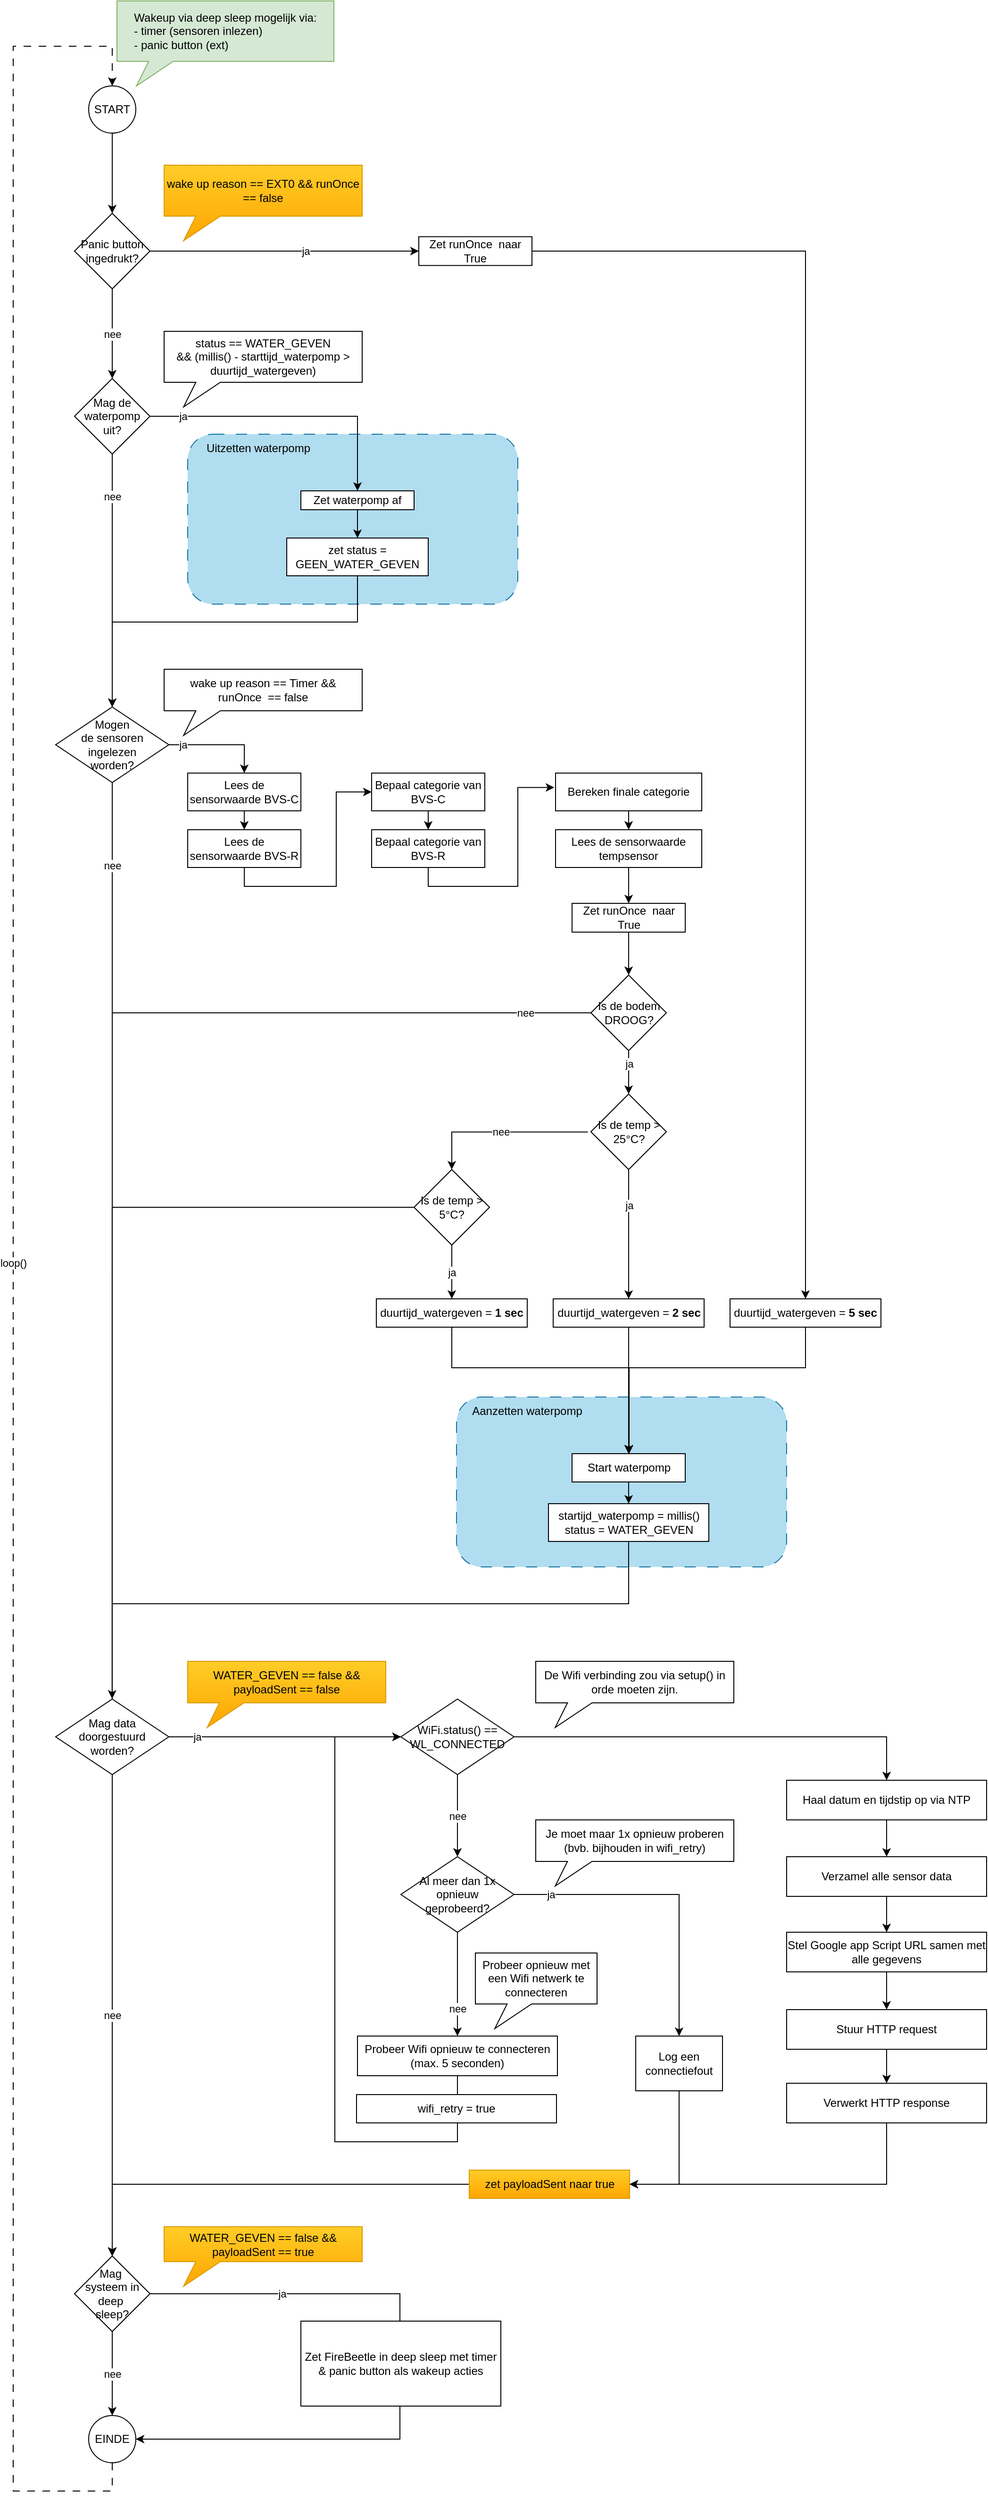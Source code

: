 <mxfile version="26.2.14">
  <diagram id="C5RBs43oDa-KdzZeNtuy" name="Page-1">
    <mxGraphModel dx="1445" dy="632" grid="1" gridSize="10" guides="1" tooltips="1" connect="1" arrows="1" fold="1" page="1" pageScale="1" pageWidth="1654" pageHeight="2336" math="0" shadow="0">
      <root>
        <mxCell id="WIyWlLk6GJQsqaUBKTNV-0" />
        <mxCell id="WIyWlLk6GJQsqaUBKTNV-1" parent="WIyWlLk6GJQsqaUBKTNV-0" />
        <mxCell id="nx4mN9wmy4ZOvfLZEnnc-49" style="edgeStyle=orthogonalEdgeStyle;rounded=0;orthogonalLoop=1;jettySize=auto;html=1;exitX=0.5;exitY=1;exitDx=0;exitDy=0;entryX=0.5;entryY=0;entryDx=0;entryDy=0;" parent="WIyWlLk6GJQsqaUBKTNV-1" edge="1">
          <mxGeometry relative="1" as="geometry">
            <mxPoint x="-130" y="645" as="sourcePoint" />
          </mxGeometry>
        </mxCell>
        <mxCell id="nx4mN9wmy4ZOvfLZEnnc-50" style="edgeStyle=orthogonalEdgeStyle;rounded=0;orthogonalLoop=1;jettySize=auto;html=1;exitX=0.5;exitY=1;exitDx=0;exitDy=0;entryX=0.5;entryY=0;entryDx=0;entryDy=0;" parent="WIyWlLk6GJQsqaUBKTNV-1" edge="1">
          <mxGeometry relative="1" as="geometry">
            <mxPoint x="-130" y="720" as="sourcePoint" />
          </mxGeometry>
        </mxCell>
        <mxCell id="nx4mN9wmy4ZOvfLZEnnc-51" style="edgeStyle=orthogonalEdgeStyle;rounded=0;orthogonalLoop=1;jettySize=auto;html=1;exitX=0.5;exitY=1;exitDx=0;exitDy=0;entryX=0.5;entryY=0;entryDx=0;entryDy=0;" parent="WIyWlLk6GJQsqaUBKTNV-1" edge="1">
          <mxGeometry relative="1" as="geometry">
            <mxPoint x="-130" y="790" as="sourcePoint" />
          </mxGeometry>
        </mxCell>
        <mxCell id="nx4mN9wmy4ZOvfLZEnnc-52" style="edgeStyle=orthogonalEdgeStyle;rounded=0;orthogonalLoop=1;jettySize=auto;html=1;exitX=1;exitY=0.5;exitDx=0;exitDy=0;entryX=0;entryY=0.5;entryDx=0;entryDy=0;" parent="WIyWlLk6GJQsqaUBKTNV-1" edge="1">
          <mxGeometry relative="1" as="geometry">
            <mxPoint x="-80" y="835" as="sourcePoint" />
          </mxGeometry>
        </mxCell>
        <mxCell id="dcDvtBHvv8OwbOQFqPiR-0" value="&lt;div&gt;Mag&amp;nbsp;&lt;/div&gt;&lt;div&gt;systeem in deep&amp;nbsp;&lt;/div&gt;&lt;div&gt;sleep?&lt;/div&gt;" style="rhombus;whiteSpace=wrap;html=1;" parent="WIyWlLk6GJQsqaUBKTNV-1" vertex="1">
          <mxGeometry x="385" y="2571" width="80" height="80" as="geometry" />
        </mxCell>
        <mxCell id="dcDvtBHvv8OwbOQFqPiR-1" value="" style="rounded=1;whiteSpace=wrap;html=1;dashed=1;dashPattern=12 12;fillColor=#b1ddf0;strokeColor=#10739e;" parent="WIyWlLk6GJQsqaUBKTNV-1" vertex="1">
          <mxGeometry x="505" y="641" width="350" height="180" as="geometry" />
        </mxCell>
        <mxCell id="dcDvtBHvv8OwbOQFqPiR-2" value="" style="rounded=1;whiteSpace=wrap;html=1;dashed=1;dashPattern=12 12;fillColor=#b1ddf0;strokeColor=#10739e;" parent="WIyWlLk6GJQsqaUBKTNV-1" vertex="1">
          <mxGeometry x="790" y="1661" width="350" height="180" as="geometry" />
        </mxCell>
        <mxCell id="dcDvtBHvv8OwbOQFqPiR-3" value="START" style="ellipse;whiteSpace=wrap;html=1;aspect=fixed;" parent="WIyWlLk6GJQsqaUBKTNV-1" vertex="1">
          <mxGeometry x="400" y="272" width="50" height="50" as="geometry" />
        </mxCell>
        <mxCell id="dcDvtBHvv8OwbOQFqPiR-4" value="loop()" style="edgeStyle=orthogonalEdgeStyle;rounded=0;orthogonalLoop=1;jettySize=auto;html=1;exitX=0.5;exitY=1;exitDx=0;exitDy=0;entryX=0.5;entryY=0;entryDx=0;entryDy=0;dashed=1;dashPattern=8 8;" parent="WIyWlLk6GJQsqaUBKTNV-1" source="dcDvtBHvv8OwbOQFqPiR-5" target="dcDvtBHvv8OwbOQFqPiR-3" edge="1">
          <mxGeometry relative="1" as="geometry">
            <Array as="points">
              <mxPoint x="425" y="2820" />
              <mxPoint x="320" y="2820" />
              <mxPoint x="320" y="230" />
              <mxPoint x="425" y="230" />
            </Array>
          </mxGeometry>
        </mxCell>
        <mxCell id="dcDvtBHvv8OwbOQFqPiR-5" value="EINDE" style="ellipse;whiteSpace=wrap;html=1;aspect=fixed;" parent="WIyWlLk6GJQsqaUBKTNV-1" vertex="1">
          <mxGeometry x="400" y="2740" width="50" height="50" as="geometry" />
        </mxCell>
        <mxCell id="dcDvtBHvv8OwbOQFqPiR-6" value="" style="endArrow=classic;html=1;rounded=0;exitX=0.5;exitY=1;exitDx=0;exitDy=0;entryX=0.5;entryY=0;entryDx=0;entryDy=0;" parent="WIyWlLk6GJQsqaUBKTNV-1" source="dcDvtBHvv8OwbOQFqPiR-10" target="dcDvtBHvv8OwbOQFqPiR-8" edge="1">
          <mxGeometry width="50" height="50" relative="1" as="geometry">
            <mxPoint x="810" y="990" as="sourcePoint" />
            <mxPoint x="805.0" y="1040" as="targetPoint" />
          </mxGeometry>
        </mxCell>
        <mxCell id="dcDvtBHvv8OwbOQFqPiR-7" style="edgeStyle=orthogonalEdgeStyle;rounded=0;orthogonalLoop=1;jettySize=auto;html=1;exitX=0.5;exitY=1;exitDx=0;exitDy=0;entryX=0;entryY=0.5;entryDx=0;entryDy=0;" parent="WIyWlLk6GJQsqaUBKTNV-1" source="dcDvtBHvv8OwbOQFqPiR-8" target="dcDvtBHvv8OwbOQFqPiR-12" edge="1">
          <mxGeometry relative="1" as="geometry" />
        </mxCell>
        <mxCell id="dcDvtBHvv8OwbOQFqPiR-8" value="&lt;div&gt;Lees de sensorwaarde BVS-R&lt;/div&gt;" style="rounded=0;whiteSpace=wrap;html=1;" parent="WIyWlLk6GJQsqaUBKTNV-1" vertex="1">
          <mxGeometry x="505" y="1060" width="120" height="40" as="geometry" />
        </mxCell>
        <mxCell id="dcDvtBHvv8OwbOQFqPiR-9" value="nee" style="endArrow=classic;html=1;rounded=0;exitX=0.5;exitY=1;exitDx=0;exitDy=0;entryX=0.5;entryY=0;entryDx=0;entryDy=0;" parent="WIyWlLk6GJQsqaUBKTNV-1" source="dcDvtBHvv8OwbOQFqPiR-42" target="dcDvtBHvv8OwbOQFqPiR-29" edge="1">
          <mxGeometry width="50" height="50" relative="1" as="geometry">
            <mxPoint x="865" y="612" as="sourcePoint" />
            <mxPoint x="855" y="1052" as="targetPoint" />
          </mxGeometry>
        </mxCell>
        <mxCell id="dcDvtBHvv8OwbOQFqPiR-10" value="&lt;div&gt;Lees de sensorwaarde BVS-C&lt;/div&gt;" style="rounded=0;whiteSpace=wrap;html=1;" parent="WIyWlLk6GJQsqaUBKTNV-1" vertex="1">
          <mxGeometry x="505" y="1000" width="120" height="40" as="geometry" />
        </mxCell>
        <mxCell id="dcDvtBHvv8OwbOQFqPiR-11" style="edgeStyle=orthogonalEdgeStyle;rounded=0;orthogonalLoop=1;jettySize=auto;html=1;exitX=0.5;exitY=1;exitDx=0;exitDy=0;entryX=0.5;entryY=0;entryDx=0;entryDy=0;" parent="WIyWlLk6GJQsqaUBKTNV-1" source="dcDvtBHvv8OwbOQFqPiR-12" target="dcDvtBHvv8OwbOQFqPiR-13" edge="1">
          <mxGeometry relative="1" as="geometry" />
        </mxCell>
        <mxCell id="dcDvtBHvv8OwbOQFqPiR-12" value="Bepaal categorie van BVS-C" style="rounded=0;whiteSpace=wrap;html=1;" parent="WIyWlLk6GJQsqaUBKTNV-1" vertex="1">
          <mxGeometry x="700" y="1000" width="120" height="40" as="geometry" />
        </mxCell>
        <mxCell id="dcDvtBHvv8OwbOQFqPiR-13" value="Bepaal categorie van BVS-R" style="rounded=0;whiteSpace=wrap;html=1;" parent="WIyWlLk6GJQsqaUBKTNV-1" vertex="1">
          <mxGeometry x="700" y="1060" width="120" height="40" as="geometry" />
        </mxCell>
        <mxCell id="dcDvtBHvv8OwbOQFqPiR-100" value="" style="edgeStyle=orthogonalEdgeStyle;rounded=0;orthogonalLoop=1;jettySize=auto;html=1;" parent="WIyWlLk6GJQsqaUBKTNV-1" source="dcDvtBHvv8OwbOQFqPiR-14" target="dcDvtBHvv8OwbOQFqPiR-99" edge="1">
          <mxGeometry relative="1" as="geometry" />
        </mxCell>
        <mxCell id="dcDvtBHvv8OwbOQFqPiR-14" value="Lees de sensorwaarde tempsensor" style="rounded=0;whiteSpace=wrap;html=1;" parent="WIyWlLk6GJQsqaUBKTNV-1" vertex="1">
          <mxGeometry x="895" y="1060" width="155" height="40" as="geometry" />
        </mxCell>
        <mxCell id="dcDvtBHvv8OwbOQFqPiR-15" style="edgeStyle=orthogonalEdgeStyle;rounded=0;orthogonalLoop=1;jettySize=auto;html=1;exitX=0.5;exitY=1;exitDx=0;exitDy=0;entryX=0.5;entryY=0;entryDx=0;entryDy=0;" parent="WIyWlLk6GJQsqaUBKTNV-1" source="dcDvtBHvv8OwbOQFqPiR-16" target="dcDvtBHvv8OwbOQFqPiR-14" edge="1">
          <mxGeometry relative="1" as="geometry" />
        </mxCell>
        <mxCell id="dcDvtBHvv8OwbOQFqPiR-16" value="Bereken finale categorie" style="rounded=0;whiteSpace=wrap;html=1;" parent="WIyWlLk6GJQsqaUBKTNV-1" vertex="1">
          <mxGeometry x="895" y="1000" width="155" height="40" as="geometry" />
        </mxCell>
        <mxCell id="dcDvtBHvv8OwbOQFqPiR-17" style="edgeStyle=orthogonalEdgeStyle;rounded=0;orthogonalLoop=1;jettySize=auto;html=1;exitX=0.5;exitY=1;exitDx=0;exitDy=0;entryX=-0.009;entryY=0.382;entryDx=0;entryDy=0;entryPerimeter=0;" parent="WIyWlLk6GJQsqaUBKTNV-1" source="dcDvtBHvv8OwbOQFqPiR-13" target="dcDvtBHvv8OwbOQFqPiR-16" edge="1">
          <mxGeometry relative="1" as="geometry">
            <Array as="points">
              <mxPoint x="760" y="1120" />
              <mxPoint x="855" y="1120" />
              <mxPoint x="855" y="1015" />
            </Array>
          </mxGeometry>
        </mxCell>
        <mxCell id="dcDvtBHvv8OwbOQFqPiR-18" value="ja" style="edgeStyle=orthogonalEdgeStyle;rounded=0;orthogonalLoop=1;jettySize=auto;html=1;exitX=0.5;exitY=1;exitDx=0;exitDy=0;entryX=0.5;entryY=0;entryDx=0;entryDy=0;" parent="WIyWlLk6GJQsqaUBKTNV-1" source="dcDvtBHvv8OwbOQFqPiR-20" target="dcDvtBHvv8OwbOQFqPiR-24" edge="1">
          <mxGeometry x="-0.422" relative="1" as="geometry">
            <mxPoint as="offset" />
          </mxGeometry>
        </mxCell>
        <mxCell id="dcDvtBHvv8OwbOQFqPiR-19" value="nee" style="edgeStyle=orthogonalEdgeStyle;rounded=0;orthogonalLoop=1;jettySize=auto;html=1;exitX=0;exitY=0.5;exitDx=0;exitDy=0;entryX=0.5;entryY=0;entryDx=0;entryDy=0;" parent="WIyWlLk6GJQsqaUBKTNV-1" source="dcDvtBHvv8OwbOQFqPiR-20" target="dcDvtBHvv8OwbOQFqPiR-0" edge="1">
          <mxGeometry x="-0.924" relative="1" as="geometry">
            <mxPoint as="offset" />
          </mxGeometry>
        </mxCell>
        <mxCell id="dcDvtBHvv8OwbOQFqPiR-20" value="Is de bodem DROOG?" style="rhombus;whiteSpace=wrap;html=1;" parent="WIyWlLk6GJQsqaUBKTNV-1" vertex="1">
          <mxGeometry x="932.5" y="1214" width="80" height="80" as="geometry" />
        </mxCell>
        <mxCell id="dcDvtBHvv8OwbOQFqPiR-21" style="edgeStyle=orthogonalEdgeStyle;rounded=0;orthogonalLoop=1;jettySize=auto;html=1;exitX=0.5;exitY=1;exitDx=0;exitDy=0;entryX=0.5;entryY=0;entryDx=0;entryDy=0;" parent="WIyWlLk6GJQsqaUBKTNV-1" source="dcDvtBHvv8OwbOQFqPiR-22" target="dcDvtBHvv8OwbOQFqPiR-36" edge="1">
          <mxGeometry relative="1" as="geometry" />
        </mxCell>
        <mxCell id="dcDvtBHvv8OwbOQFqPiR-22" value="Start waterpomp" style="rounded=0;whiteSpace=wrap;html=1;" parent="WIyWlLk6GJQsqaUBKTNV-1" vertex="1">
          <mxGeometry x="912.5" y="1721" width="120" height="30" as="geometry" />
        </mxCell>
        <mxCell id="dcDvtBHvv8OwbOQFqPiR-23" value="nee" style="edgeStyle=orthogonalEdgeStyle;rounded=0;orthogonalLoop=1;jettySize=auto;html=1;exitX=-0.041;exitY=0.503;exitDx=0;exitDy=0;entryX=0.5;entryY=0;entryDx=0;entryDy=0;exitPerimeter=0;" parent="WIyWlLk6GJQsqaUBKTNV-1" source="dcDvtBHvv8OwbOQFqPiR-24" target="dcDvtBHvv8OwbOQFqPiR-50" edge="1">
          <mxGeometry relative="1" as="geometry" />
        </mxCell>
        <mxCell id="dcDvtBHvv8OwbOQFqPiR-24" value="Is de temp &amp;gt; 25°C?" style="rhombus;whiteSpace=wrap;html=1;" parent="WIyWlLk6GJQsqaUBKTNV-1" vertex="1">
          <mxGeometry x="932.5" y="1340" width="80" height="80" as="geometry" />
        </mxCell>
        <mxCell id="dcDvtBHvv8OwbOQFqPiR-25" style="edgeStyle=orthogonalEdgeStyle;rounded=0;orthogonalLoop=1;jettySize=auto;html=1;exitX=0.5;exitY=1;exitDx=0;exitDy=0;entryX=0.5;entryY=0;entryDx=0;entryDy=0;" parent="WIyWlLk6GJQsqaUBKTNV-1" source="dcDvtBHvv8OwbOQFqPiR-26" target="dcDvtBHvv8OwbOQFqPiR-22" edge="1">
          <mxGeometry relative="1" as="geometry">
            <mxPoint x="850" y="1720" as="targetPoint" />
            <Array as="points">
              <mxPoint x="973" y="1680" />
              <mxPoint x="973" y="1680" />
            </Array>
          </mxGeometry>
        </mxCell>
        <mxCell id="dcDvtBHvv8OwbOQFqPiR-26" value="duurtijd_watergeven = &lt;b&gt;2 sec&lt;/b&gt;" style="whiteSpace=wrap;html=1;" parent="WIyWlLk6GJQsqaUBKTNV-1" vertex="1">
          <mxGeometry x="892.5" y="1557" width="160" height="30" as="geometry" />
        </mxCell>
        <mxCell id="dcDvtBHvv8OwbOQFqPiR-27" value="&lt;div&gt;ja&lt;/div&gt;" style="edgeStyle=orthogonalEdgeStyle;rounded=0;orthogonalLoop=1;jettySize=auto;html=1;exitX=1;exitY=0.5;exitDx=0;exitDy=0;entryX=0.5;entryY=0;entryDx=0;entryDy=0;" parent="WIyWlLk6GJQsqaUBKTNV-1" source="dcDvtBHvv8OwbOQFqPiR-29" target="dcDvtBHvv8OwbOQFqPiR-31" edge="1">
          <mxGeometry x="-0.766" relative="1" as="geometry">
            <mxPoint as="offset" />
          </mxGeometry>
        </mxCell>
        <mxCell id="dcDvtBHvv8OwbOQFqPiR-28" value="nee" style="edgeStyle=orthogonalEdgeStyle;rounded=0;orthogonalLoop=1;jettySize=auto;html=1;exitX=0.5;exitY=1;exitDx=0;exitDy=0;entryX=0.5;entryY=0;entryDx=0;entryDy=0;" parent="WIyWlLk6GJQsqaUBKTNV-1" source="dcDvtBHvv8OwbOQFqPiR-29" target="dcDvtBHvv8OwbOQFqPiR-39" edge="1">
          <mxGeometry x="-0.667" relative="1" as="geometry">
            <mxPoint as="offset" />
          </mxGeometry>
        </mxCell>
        <mxCell id="dcDvtBHvv8OwbOQFqPiR-29" value="Mag de waterpomp uit?" style="rhombus;whiteSpace=wrap;html=1;" parent="WIyWlLk6GJQsqaUBKTNV-1" vertex="1">
          <mxGeometry x="385" y="582" width="80" height="80" as="geometry" />
        </mxCell>
        <mxCell id="dcDvtBHvv8OwbOQFqPiR-30" value="" style="edgeStyle=orthogonalEdgeStyle;rounded=0;orthogonalLoop=1;jettySize=auto;html=1;" parent="WIyWlLk6GJQsqaUBKTNV-1" source="dcDvtBHvv8OwbOQFqPiR-31" target="dcDvtBHvv8OwbOQFqPiR-34" edge="1">
          <mxGeometry relative="1" as="geometry" />
        </mxCell>
        <mxCell id="dcDvtBHvv8OwbOQFqPiR-31" value="Zet waterpomp af" style="rounded=0;whiteSpace=wrap;html=1;" parent="WIyWlLk6GJQsqaUBKTNV-1" vertex="1">
          <mxGeometry x="625" y="701" width="120" height="20" as="geometry" />
        </mxCell>
        <mxCell id="dcDvtBHvv8OwbOQFqPiR-32" value="status == WATER_GEVEN&lt;br&gt;&amp;amp;&amp;amp; (millis() - starttijd_waterpomp &amp;gt; duurtijd_watergeven)" style="whiteSpace=wrap;html=1;shape=mxgraph.basic.rectCallout;dx=46.67;dy=26;boundedLbl=1;" parent="WIyWlLk6GJQsqaUBKTNV-1" vertex="1">
          <mxGeometry x="480" y="532" width="210" height="80" as="geometry" />
        </mxCell>
        <mxCell id="dcDvtBHvv8OwbOQFqPiR-33" style="edgeStyle=orthogonalEdgeStyle;rounded=0;orthogonalLoop=1;jettySize=auto;html=1;exitX=0.5;exitY=1;exitDx=0;exitDy=0;entryX=0.5;entryY=0;entryDx=0;entryDy=0;" parent="WIyWlLk6GJQsqaUBKTNV-1" source="dcDvtBHvv8OwbOQFqPiR-34" target="dcDvtBHvv8OwbOQFqPiR-39" edge="1">
          <mxGeometry relative="1" as="geometry">
            <Array as="points">
              <mxPoint x="685" y="840" />
              <mxPoint x="425" y="840" />
            </Array>
          </mxGeometry>
        </mxCell>
        <mxCell id="dcDvtBHvv8OwbOQFqPiR-34" value="zet status = GEEN_WATER_GEVEN" style="rounded=0;whiteSpace=wrap;html=1;" parent="WIyWlLk6GJQsqaUBKTNV-1" vertex="1">
          <mxGeometry x="610" y="751" width="150" height="40" as="geometry" />
        </mxCell>
        <mxCell id="dcDvtBHvv8OwbOQFqPiR-35" style="edgeStyle=orthogonalEdgeStyle;rounded=0;orthogonalLoop=1;jettySize=auto;html=1;exitX=0.5;exitY=1;exitDx=0;exitDy=0;entryX=0.5;entryY=0;entryDx=0;entryDy=0;" parent="WIyWlLk6GJQsqaUBKTNV-1" source="dcDvtBHvv8OwbOQFqPiR-36" target="dcDvtBHvv8OwbOQFqPiR-0" edge="1">
          <mxGeometry relative="1" as="geometry">
            <Array as="points">
              <mxPoint x="973" y="1880" />
              <mxPoint x="425" y="1880" />
            </Array>
          </mxGeometry>
        </mxCell>
        <mxCell id="dcDvtBHvv8OwbOQFqPiR-36" value="startijd_waterpomp = millis()&lt;br&gt;status = WATER_GEVEN" style="rounded=0;whiteSpace=wrap;html=1;" parent="WIyWlLk6GJQsqaUBKTNV-1" vertex="1">
          <mxGeometry x="887.5" y="1774" width="170" height="40" as="geometry" />
        </mxCell>
        <mxCell id="dcDvtBHvv8OwbOQFqPiR-37" value="ja" style="edgeStyle=orthogonalEdgeStyle;rounded=0;orthogonalLoop=1;jettySize=auto;html=1;exitX=1;exitY=0.5;exitDx=0;exitDy=0;entryX=0.5;entryY=0;entryDx=0;entryDy=0;" parent="WIyWlLk6GJQsqaUBKTNV-1" source="dcDvtBHvv8OwbOQFqPiR-39" target="dcDvtBHvv8OwbOQFqPiR-10" edge="1">
          <mxGeometry x="-0.727" relative="1" as="geometry">
            <mxPoint as="offset" />
          </mxGeometry>
        </mxCell>
        <mxCell id="dcDvtBHvv8OwbOQFqPiR-38" value="nee" style="edgeStyle=orthogonalEdgeStyle;rounded=0;orthogonalLoop=1;jettySize=auto;html=1;exitX=0.5;exitY=1;exitDx=0;exitDy=0;entryX=0.5;entryY=0;entryDx=0;entryDy=0;" parent="WIyWlLk6GJQsqaUBKTNV-1" source="dcDvtBHvv8OwbOQFqPiR-39" target="dcDvtBHvv8OwbOQFqPiR-0" edge="1">
          <mxGeometry x="-0.887" relative="1" as="geometry">
            <mxPoint as="offset" />
          </mxGeometry>
        </mxCell>
        <mxCell id="dcDvtBHvv8OwbOQFqPiR-39" value="Mogen &lt;br&gt;de sensoren ingelezen &lt;br&gt;worden?" style="rhombus;whiteSpace=wrap;html=1;" parent="WIyWlLk6GJQsqaUBKTNV-1" vertex="1">
          <mxGeometry x="365" y="930" width="120" height="80" as="geometry" />
        </mxCell>
        <mxCell id="dcDvtBHvv8OwbOQFqPiR-40" value="wake up reason == Timer &amp;amp;&amp;amp; runOnce&amp;nbsp;&amp;nbsp;== false" style="whiteSpace=wrap;html=1;shape=mxgraph.basic.rectCallout;dx=46.67;dy=26;boundedLbl=1;" parent="WIyWlLk6GJQsqaUBKTNV-1" vertex="1">
          <mxGeometry x="480" y="890" width="210" height="70" as="geometry" />
        </mxCell>
        <mxCell id="dcDvtBHvv8OwbOQFqPiR-41" value="" style="endArrow=classic;html=1;rounded=0;exitX=0.5;exitY=1;exitDx=0;exitDy=0;entryX=0.5;entryY=0;entryDx=0;entryDy=0;" parent="WIyWlLk6GJQsqaUBKTNV-1" source="dcDvtBHvv8OwbOQFqPiR-3" target="dcDvtBHvv8OwbOQFqPiR-42" edge="1">
          <mxGeometry width="50" height="50" relative="1" as="geometry">
            <mxPoint x="425" y="172" as="sourcePoint" />
            <mxPoint x="425" y="582" as="targetPoint" />
          </mxGeometry>
        </mxCell>
        <mxCell id="dcDvtBHvv8OwbOQFqPiR-97" style="edgeStyle=orthogonalEdgeStyle;rounded=0;orthogonalLoop=1;jettySize=auto;html=1;exitX=1;exitY=0.5;exitDx=0;exitDy=0;entryX=0;entryY=0.5;entryDx=0;entryDy=0;" parent="WIyWlLk6GJQsqaUBKTNV-1" source="dcDvtBHvv8OwbOQFqPiR-42" target="dcDvtBHvv8OwbOQFqPiR-94" edge="1">
          <mxGeometry relative="1" as="geometry" />
        </mxCell>
        <mxCell id="dcDvtBHvv8OwbOQFqPiR-42" value="Panic button ingedrukt?" style="rhombus;whiteSpace=wrap;html=1;" parent="WIyWlLk6GJQsqaUBKTNV-1" vertex="1">
          <mxGeometry x="385" y="407" width="80" height="80" as="geometry" />
        </mxCell>
        <mxCell id="dcDvtBHvv8OwbOQFqPiR-43" value="ja" style="edgeStyle=orthogonalEdgeStyle;rounded=0;orthogonalLoop=1;jettySize=auto;html=1;entryX=0.5;entryY=0;entryDx=0;entryDy=0;" parent="WIyWlLk6GJQsqaUBKTNV-1" source="dcDvtBHvv8OwbOQFqPiR-94" target="dcDvtBHvv8OwbOQFqPiR-54" edge="1">
          <mxGeometry x="-1" y="-240" relative="1" as="geometry">
            <mxPoint x="1290" y="1530" as="targetPoint" />
            <mxPoint x="465" y="321" as="sourcePoint" />
            <mxPoint x="-240" y="-240" as="offset" />
          </mxGeometry>
        </mxCell>
        <mxCell id="dcDvtBHvv8OwbOQFqPiR-44" value="wake up reason == EXT0 &amp;amp;&amp;amp; runOnce == false" style="whiteSpace=wrap;html=1;shape=mxgraph.basic.rectCallout;dx=46.67;dy=26;boundedLbl=1;fillColor=#ffcd28;gradientColor=#ffa500;strokeColor=#d79b00;" parent="WIyWlLk6GJQsqaUBKTNV-1" vertex="1">
          <mxGeometry x="480" y="356" width="210" height="80" as="geometry" />
        </mxCell>
        <mxCell id="dcDvtBHvv8OwbOQFqPiR-45" value="Aanzetten waterpomp" style="text;html=1;align=center;verticalAlign=middle;whiteSpace=wrap;rounded=0;" parent="WIyWlLk6GJQsqaUBKTNV-1" vertex="1">
          <mxGeometry x="800" y="1661" width="130" height="30" as="geometry" />
        </mxCell>
        <mxCell id="dcDvtBHvv8OwbOQFqPiR-46" value="Uitzetten waterpomp" style="text;html=1;align=center;verticalAlign=middle;whiteSpace=wrap;rounded=0;" parent="WIyWlLk6GJQsqaUBKTNV-1" vertex="1">
          <mxGeometry x="515" y="641" width="130" height="30" as="geometry" />
        </mxCell>
        <mxCell id="dcDvtBHvv8OwbOQFqPiR-47" value="ja" style="edgeStyle=orthogonalEdgeStyle;rounded=0;orthogonalLoop=1;jettySize=auto;html=1;exitX=0.5;exitY=1;exitDx=0;exitDy=0;" parent="WIyWlLk6GJQsqaUBKTNV-1" source="dcDvtBHvv8OwbOQFqPiR-24" target="dcDvtBHvv8OwbOQFqPiR-26" edge="1">
          <mxGeometry x="-0.455" relative="1" as="geometry">
            <mxPoint x="933" y="1380" as="sourcePoint" />
            <mxPoint x="973" y="1470" as="targetPoint" />
            <Array as="points" />
            <mxPoint as="offset" />
          </mxGeometry>
        </mxCell>
        <mxCell id="dcDvtBHvv8OwbOQFqPiR-48" value="ja" style="edgeStyle=orthogonalEdgeStyle;rounded=0;orthogonalLoop=1;jettySize=auto;html=1;exitX=0.5;exitY=1;exitDx=0;exitDy=0;entryX=0.5;entryY=0;entryDx=0;entryDy=0;" parent="WIyWlLk6GJQsqaUBKTNV-1" source="dcDvtBHvv8OwbOQFqPiR-50" target="dcDvtBHvv8OwbOQFqPiR-52" edge="1">
          <mxGeometry relative="1" as="geometry">
            <mxPoint x="785" y="1530" as="targetPoint" />
          </mxGeometry>
        </mxCell>
        <mxCell id="dcDvtBHvv8OwbOQFqPiR-49" value="ja" style="edgeStyle=orthogonalEdgeStyle;rounded=0;orthogonalLoop=1;jettySize=auto;html=1;exitX=1;exitY=0.5;exitDx=0;exitDy=0;entryX=0;entryY=0.5;entryDx=0;entryDy=0;" parent="WIyWlLk6GJQsqaUBKTNV-1" source="dcDvtBHvv8OwbOQFqPiR-61" target="dcDvtBHvv8OwbOQFqPiR-65" edge="1">
          <mxGeometry x="-0.757" relative="1" as="geometry">
            <mxPoint as="offset" />
          </mxGeometry>
        </mxCell>
        <mxCell id="dcDvtBHvv8OwbOQFqPiR-50" value="Is de temp &amp;gt; 5°C?" style="rhombus;whiteSpace=wrap;html=1;" parent="WIyWlLk6GJQsqaUBKTNV-1" vertex="1">
          <mxGeometry x="745" y="1420" width="80" height="80" as="geometry" />
        </mxCell>
        <mxCell id="dcDvtBHvv8OwbOQFqPiR-51" style="edgeStyle=orthogonalEdgeStyle;rounded=0;orthogonalLoop=1;jettySize=auto;html=1;exitX=0.5;exitY=1;exitDx=0;exitDy=0;" parent="WIyWlLk6GJQsqaUBKTNV-1" source="dcDvtBHvv8OwbOQFqPiR-52" target="dcDvtBHvv8OwbOQFqPiR-22" edge="1">
          <mxGeometry relative="1" as="geometry">
            <Array as="points">
              <mxPoint x="785" y="1630" />
              <mxPoint x="973" y="1630" />
            </Array>
          </mxGeometry>
        </mxCell>
        <mxCell id="dcDvtBHvv8OwbOQFqPiR-52" value="duurtijd_watergeven = &lt;b&gt;1 sec&lt;/b&gt;" style="whiteSpace=wrap;html=1;" parent="WIyWlLk6GJQsqaUBKTNV-1" vertex="1">
          <mxGeometry x="705" y="1557" width="160" height="30" as="geometry" />
        </mxCell>
        <mxCell id="dcDvtBHvv8OwbOQFqPiR-53" style="edgeStyle=orthogonalEdgeStyle;rounded=0;orthogonalLoop=1;jettySize=auto;html=1;entryX=0.5;entryY=0;entryDx=0;entryDy=0;" parent="WIyWlLk6GJQsqaUBKTNV-1" source="dcDvtBHvv8OwbOQFqPiR-54" target="dcDvtBHvv8OwbOQFqPiR-22" edge="1">
          <mxGeometry relative="1" as="geometry">
            <Array as="points">
              <mxPoint x="1160" y="1630" />
              <mxPoint x="973" y="1630" />
            </Array>
          </mxGeometry>
        </mxCell>
        <mxCell id="dcDvtBHvv8OwbOQFqPiR-54" value="duurtijd_watergeven = &lt;b&gt;5 sec&lt;/b&gt;" style="whiteSpace=wrap;html=1;" parent="WIyWlLk6GJQsqaUBKTNV-1" vertex="1">
          <mxGeometry x="1080" y="1557" width="160" height="30" as="geometry" />
        </mxCell>
        <mxCell id="dcDvtBHvv8OwbOQFqPiR-55" value="nee" style="edgeStyle=orthogonalEdgeStyle;rounded=0;orthogonalLoop=1;jettySize=auto;html=1;entryX=0.5;entryY=0;entryDx=0;entryDy=0;" parent="WIyWlLk6GJQsqaUBKTNV-1" source="dcDvtBHvv8OwbOQFqPiR-0" target="dcDvtBHvv8OwbOQFqPiR-5" edge="1">
          <mxGeometry relative="1" as="geometry" />
        </mxCell>
        <mxCell id="dcDvtBHvv8OwbOQFqPiR-56" value="ja" style="edgeStyle=orthogonalEdgeStyle;rounded=0;orthogonalLoop=1;jettySize=auto;html=1;entryX=1;entryY=0.5;entryDx=0;entryDy=0;" parent="WIyWlLk6GJQsqaUBKTNV-1" source="dcDvtBHvv8OwbOQFqPiR-0" target="dcDvtBHvv8OwbOQFqPiR-5" edge="1">
          <mxGeometry x="-0.6" relative="1" as="geometry">
            <mxPoint x="630" y="2660" as="targetPoint" />
            <mxPoint x="465" y="2493" as="sourcePoint" />
            <mxPoint as="offset" />
            <Array as="points">
              <mxPoint x="730" y="2611" />
              <mxPoint x="730" y="2765" />
            </Array>
          </mxGeometry>
        </mxCell>
        <mxCell id="dcDvtBHvv8OwbOQFqPiR-57" value="WATER_GEVEN == false &amp;amp;&amp;amp; payloadSent == true" style="whiteSpace=wrap;html=1;shape=mxgraph.basic.rectCallout;dx=46.67;dy=26;boundedLbl=1;fillColor=#ffcd28;gradientColor=#ffa500;strokeColor=#d79b00;" parent="WIyWlLk6GJQsqaUBKTNV-1" vertex="1">
          <mxGeometry x="480" y="2540" width="210" height="63" as="geometry" />
        </mxCell>
        <mxCell id="dcDvtBHvv8OwbOQFqPiR-58" value="&lt;div align=&quot;left&quot;&gt;Wakeup via deep sleep mogelijk via:&lt;br&gt;- timer (sensoren inlezen)&lt;br&gt;- panic button (ext)&lt;br&gt;&lt;/div&gt;" style="whiteSpace=wrap;html=1;shape=mxgraph.basic.rectCallout;dx=46.67;dy=26;boundedLbl=1;fillColor=#d5e8d4;strokeColor=#82b366;" parent="WIyWlLk6GJQsqaUBKTNV-1" vertex="1">
          <mxGeometry x="430" y="182" width="230" height="90" as="geometry" />
        </mxCell>
        <mxCell id="dcDvtBHvv8OwbOQFqPiR-59" value="" style="edgeStyle=orthogonalEdgeStyle;rounded=0;orthogonalLoop=1;jettySize=auto;html=1;exitX=0;exitY=0.5;exitDx=0;exitDy=0;entryX=0.499;entryY=-0.005;entryDx=0;entryDy=0;entryPerimeter=0;" parent="WIyWlLk6GJQsqaUBKTNV-1" source="dcDvtBHvv8OwbOQFqPiR-50" target="dcDvtBHvv8OwbOQFqPiR-61" edge="1">
          <mxGeometry x="-0.903" relative="1" as="geometry">
            <mxPoint as="offset" />
            <mxPoint x="745" y="1460" as="sourcePoint" />
            <mxPoint x="425" y="2244" as="targetPoint" />
          </mxGeometry>
        </mxCell>
        <mxCell id="dcDvtBHvv8OwbOQFqPiR-60" value="nee" style="edgeStyle=orthogonalEdgeStyle;rounded=0;orthogonalLoop=1;jettySize=auto;html=1;entryX=0.5;entryY=0;entryDx=0;entryDy=0;" parent="WIyWlLk6GJQsqaUBKTNV-1" source="dcDvtBHvv8OwbOQFqPiR-61" target="dcDvtBHvv8OwbOQFqPiR-0" edge="1">
          <mxGeometry relative="1" as="geometry" />
        </mxCell>
        <mxCell id="dcDvtBHvv8OwbOQFqPiR-61" value="Mag data doorgestuurd worden?" style="rhombus;whiteSpace=wrap;html=1;" parent="WIyWlLk6GJQsqaUBKTNV-1" vertex="1">
          <mxGeometry x="365" y="1981" width="120" height="80" as="geometry" />
        </mxCell>
        <mxCell id="dcDvtBHvv8OwbOQFqPiR-62" value="WATER_GEVEN == false &amp;amp;&amp;amp; payloadSent == false" style="whiteSpace=wrap;html=1;shape=mxgraph.basic.rectCallout;dx=46.67;dy=26;boundedLbl=1;fillColor=#ffcd28;gradientColor=#ffa500;strokeColor=#d79b00;" parent="WIyWlLk6GJQsqaUBKTNV-1" vertex="1">
          <mxGeometry x="505" y="1941" width="210" height="70" as="geometry" />
        </mxCell>
        <mxCell id="dcDvtBHvv8OwbOQFqPiR-63" value="nee" style="edgeStyle=orthogonalEdgeStyle;rounded=0;orthogonalLoop=1;jettySize=auto;html=1;exitX=0.5;exitY=1;exitDx=0;exitDy=0;entryX=0.5;entryY=0;entryDx=0;entryDy=0;" parent="WIyWlLk6GJQsqaUBKTNV-1" source="dcDvtBHvv8OwbOQFqPiR-72" target="dcDvtBHvv8OwbOQFqPiR-68" edge="1">
          <mxGeometry x="0.473" relative="1" as="geometry">
            <mxPoint x="791" y="2159" as="targetPoint" />
            <mxPoint as="offset" />
          </mxGeometry>
        </mxCell>
        <mxCell id="dcDvtBHvv8OwbOQFqPiR-107" style="edgeStyle=orthogonalEdgeStyle;rounded=0;orthogonalLoop=1;jettySize=auto;html=1;entryX=0.5;entryY=0;entryDx=0;entryDy=0;" parent="WIyWlLk6GJQsqaUBKTNV-1" source="dcDvtBHvv8OwbOQFqPiR-65" target="dcDvtBHvv8OwbOQFqPiR-102" edge="1">
          <mxGeometry relative="1" as="geometry" />
        </mxCell>
        <mxCell id="dcDvtBHvv8OwbOQFqPiR-65" value="WiFi.status() == WL_CONNECTED" style="rhombus;whiteSpace=wrap;html=1;" parent="WIyWlLk6GJQsqaUBKTNV-1" vertex="1">
          <mxGeometry x="731" y="1981" width="120" height="80" as="geometry" />
        </mxCell>
        <mxCell id="dcDvtBHvv8OwbOQFqPiR-66" value="De Wifi verbinding zou via setup() in orde moeten zijn. " style="whiteSpace=wrap;html=1;shape=mxgraph.basic.rectCallout;dx=46.67;dy=26;boundedLbl=1;" parent="WIyWlLk6GJQsqaUBKTNV-1" vertex="1">
          <mxGeometry x="874" y="1941" width="210" height="70" as="geometry" />
        </mxCell>
        <mxCell id="dcDvtBHvv8OwbOQFqPiR-67" style="edgeStyle=orthogonalEdgeStyle;rounded=0;orthogonalLoop=1;jettySize=auto;html=1;exitX=0.5;exitY=1;exitDx=0;exitDy=0;entryX=0;entryY=0.5;entryDx=0;entryDy=0;" parent="WIyWlLk6GJQsqaUBKTNV-1" source="dcDvtBHvv8OwbOQFqPiR-68" target="dcDvtBHvv8OwbOQFqPiR-65" edge="1">
          <mxGeometry relative="1" as="geometry">
            <Array as="points">
              <mxPoint x="791" y="2450" />
              <mxPoint x="661" y="2450" />
              <mxPoint x="661" y="2021" />
            </Array>
          </mxGeometry>
        </mxCell>
        <mxCell id="dcDvtBHvv8OwbOQFqPiR-68" value="Probeer Wifi opnieuw te connecteren (max. 5 seconden)" style="rounded=0;whiteSpace=wrap;html=1;" parent="WIyWlLk6GJQsqaUBKTNV-1" vertex="1">
          <mxGeometry x="685" y="2338" width="212" height="42" as="geometry" />
        </mxCell>
        <mxCell id="dcDvtBHvv8OwbOQFqPiR-69" value="Probeer opnieuw met een Wifi netwerk te connecteren" style="whiteSpace=wrap;html=1;shape=mxgraph.basic.rectCallout;dx=46.67;dy=26;boundedLbl=1;" parent="WIyWlLk6GJQsqaUBKTNV-1" vertex="1">
          <mxGeometry x="810" y="2250" width="129" height="80" as="geometry" />
        </mxCell>
        <mxCell id="dcDvtBHvv8OwbOQFqPiR-70" value="nee" style="edgeStyle=orthogonalEdgeStyle;rounded=0;orthogonalLoop=1;jettySize=auto;html=1;exitX=0.5;exitY=1;exitDx=0;exitDy=0;entryX=0.5;entryY=0;entryDx=0;entryDy=0;" parent="WIyWlLk6GJQsqaUBKTNV-1" source="dcDvtBHvv8OwbOQFqPiR-65" target="dcDvtBHvv8OwbOQFqPiR-72" edge="1">
          <mxGeometry relative="1" as="geometry">
            <mxPoint x="791" y="2273" as="targetPoint" />
            <mxPoint x="791" y="2061" as="sourcePoint" />
          </mxGeometry>
        </mxCell>
        <mxCell id="dcDvtBHvv8OwbOQFqPiR-71" value="ja" style="edgeStyle=orthogonalEdgeStyle;rounded=0;orthogonalLoop=1;jettySize=auto;html=1;exitX=1;exitY=0.5;exitDx=0;exitDy=0;" parent="WIyWlLk6GJQsqaUBKTNV-1" source="dcDvtBHvv8OwbOQFqPiR-72" target="dcDvtBHvv8OwbOQFqPiR-75" edge="1">
          <mxGeometry x="-0.76" relative="1" as="geometry">
            <mxPoint as="offset" />
          </mxGeometry>
        </mxCell>
        <mxCell id="dcDvtBHvv8OwbOQFqPiR-72" value="Al meer dan 1x opnieuw &lt;br&gt;geprobeerd?" style="rhombus;whiteSpace=wrap;html=1;" parent="WIyWlLk6GJQsqaUBKTNV-1" vertex="1">
          <mxGeometry x="731" y="2148" width="120" height="80" as="geometry" />
        </mxCell>
        <mxCell id="dcDvtBHvv8OwbOQFqPiR-73" value="&lt;div&gt;Je moet maar 1x opnieuw proberen&lt;/div&gt;&lt;div&gt;(bvb. bijhouden in wifi_retry)&lt;/div&gt;" style="whiteSpace=wrap;html=1;shape=mxgraph.basic.rectCallout;dx=46.67;dy=26;boundedLbl=1;" parent="WIyWlLk6GJQsqaUBKTNV-1" vertex="1">
          <mxGeometry x="874" y="2109" width="210" height="70" as="geometry" />
        </mxCell>
        <mxCell id="dcDvtBHvv8OwbOQFqPiR-74" style="edgeStyle=orthogonalEdgeStyle;rounded=0;orthogonalLoop=1;jettySize=auto;html=1;exitX=0.5;exitY=1;exitDx=0;exitDy=0;entryX=1;entryY=0.5;entryDx=0;entryDy=0;" parent="WIyWlLk6GJQsqaUBKTNV-1" source="dcDvtBHvv8OwbOQFqPiR-75" target="dcDvtBHvv8OwbOQFqPiR-77" edge="1">
          <mxGeometry relative="1" as="geometry" />
        </mxCell>
        <mxCell id="dcDvtBHvv8OwbOQFqPiR-75" value="Log een connectiefout" style="rounded=0;whiteSpace=wrap;html=1;" parent="WIyWlLk6GJQsqaUBKTNV-1" vertex="1">
          <mxGeometry x="980" y="2338" width="92" height="58" as="geometry" />
        </mxCell>
        <mxCell id="dcDvtBHvv8OwbOQFqPiR-76" style="edgeStyle=orthogonalEdgeStyle;rounded=0;orthogonalLoop=1;jettySize=auto;html=1;entryX=0.5;entryY=0;entryDx=0;entryDy=0;" parent="WIyWlLk6GJQsqaUBKTNV-1" source="dcDvtBHvv8OwbOQFqPiR-77" target="dcDvtBHvv8OwbOQFqPiR-0" edge="1">
          <mxGeometry relative="1" as="geometry">
            <mxPoint x="450" y="2530" as="targetPoint" />
          </mxGeometry>
        </mxCell>
        <mxCell id="dcDvtBHvv8OwbOQFqPiR-77" value="zet payloadSent naar true" style="rounded=0;whiteSpace=wrap;html=1;fillColor=#ffcd28;gradientColor=#ffa500;strokeColor=#d79b00;" parent="WIyWlLk6GJQsqaUBKTNV-1" vertex="1">
          <mxGeometry x="803.5" y="2480" width="170" height="30" as="geometry" />
        </mxCell>
        <mxCell id="dcDvtBHvv8OwbOQFqPiR-78" value="wifi_retry = true" style="rounded=0;whiteSpace=wrap;html=1;" parent="WIyWlLk6GJQsqaUBKTNV-1" vertex="1">
          <mxGeometry x="684" y="2400" width="212" height="30" as="geometry" />
        </mxCell>
        <mxCell id="dcDvtBHvv8OwbOQFqPiR-94" value="Zet runOnce&amp;nbsp;&amp;nbsp;naar True" style="rounded=0;whiteSpace=wrap;html=1;" parent="WIyWlLk6GJQsqaUBKTNV-1" vertex="1">
          <mxGeometry x="750" y="431.75" width="120" height="30.5" as="geometry" />
        </mxCell>
        <mxCell id="dcDvtBHvv8OwbOQFqPiR-101" value="" style="edgeStyle=orthogonalEdgeStyle;rounded=0;orthogonalLoop=1;jettySize=auto;html=1;" parent="WIyWlLk6GJQsqaUBKTNV-1" source="dcDvtBHvv8OwbOQFqPiR-99" target="dcDvtBHvv8OwbOQFqPiR-20" edge="1">
          <mxGeometry relative="1" as="geometry" />
        </mxCell>
        <mxCell id="dcDvtBHvv8OwbOQFqPiR-99" value="Zet runOnce&amp;nbsp;&amp;nbsp;naar True" style="rounded=0;whiteSpace=wrap;html=1;" parent="WIyWlLk6GJQsqaUBKTNV-1" vertex="1">
          <mxGeometry x="912.5" y="1138" width="120" height="30.5" as="geometry" />
        </mxCell>
        <mxCell id="dcDvtBHvv8OwbOQFqPiR-110" style="edgeStyle=orthogonalEdgeStyle;rounded=0;orthogonalLoop=1;jettySize=auto;html=1;exitX=0.5;exitY=1;exitDx=0;exitDy=0;entryX=0.5;entryY=0;entryDx=0;entryDy=0;" parent="WIyWlLk6GJQsqaUBKTNV-1" source="dcDvtBHvv8OwbOQFqPiR-102" target="dcDvtBHvv8OwbOQFqPiR-103" edge="1">
          <mxGeometry relative="1" as="geometry" />
        </mxCell>
        <mxCell id="dcDvtBHvv8OwbOQFqPiR-102" value="Haal datum en tijdstip op via NTP" style="rounded=0;whiteSpace=wrap;html=1;" parent="WIyWlLk6GJQsqaUBKTNV-1" vertex="1">
          <mxGeometry x="1140" y="2067" width="212" height="42" as="geometry" />
        </mxCell>
        <mxCell id="dcDvtBHvv8OwbOQFqPiR-111" style="edgeStyle=orthogonalEdgeStyle;rounded=0;orthogonalLoop=1;jettySize=auto;html=1;exitX=0.5;exitY=1;exitDx=0;exitDy=0;entryX=0.5;entryY=0;entryDx=0;entryDy=0;" parent="WIyWlLk6GJQsqaUBKTNV-1" source="dcDvtBHvv8OwbOQFqPiR-103" target="dcDvtBHvv8OwbOQFqPiR-104" edge="1">
          <mxGeometry relative="1" as="geometry" />
        </mxCell>
        <mxCell id="dcDvtBHvv8OwbOQFqPiR-103" value="Verzamel alle sensor data" style="rounded=0;whiteSpace=wrap;html=1;" parent="WIyWlLk6GJQsqaUBKTNV-1" vertex="1">
          <mxGeometry x="1140" y="2148" width="212" height="42" as="geometry" />
        </mxCell>
        <mxCell id="dcDvtBHvv8OwbOQFqPiR-112" style="edgeStyle=orthogonalEdgeStyle;rounded=0;orthogonalLoop=1;jettySize=auto;html=1;exitX=0.5;exitY=1;exitDx=0;exitDy=0;entryX=0.5;entryY=0;entryDx=0;entryDy=0;" parent="WIyWlLk6GJQsqaUBKTNV-1" source="dcDvtBHvv8OwbOQFqPiR-104" target="dcDvtBHvv8OwbOQFqPiR-105" edge="1">
          <mxGeometry relative="1" as="geometry" />
        </mxCell>
        <mxCell id="dcDvtBHvv8OwbOQFqPiR-104" value="Stel Google app Script URL samen met alle gegevens" style="rounded=0;whiteSpace=wrap;html=1;" parent="WIyWlLk6GJQsqaUBKTNV-1" vertex="1">
          <mxGeometry x="1140" y="2228" width="212" height="42" as="geometry" />
        </mxCell>
        <mxCell id="dcDvtBHvv8OwbOQFqPiR-113" style="edgeStyle=orthogonalEdgeStyle;rounded=0;orthogonalLoop=1;jettySize=auto;html=1;exitX=0.5;exitY=1;exitDx=0;exitDy=0;entryX=0.5;entryY=0;entryDx=0;entryDy=0;" parent="WIyWlLk6GJQsqaUBKTNV-1" source="dcDvtBHvv8OwbOQFqPiR-105" target="dcDvtBHvv8OwbOQFqPiR-106" edge="1">
          <mxGeometry relative="1" as="geometry" />
        </mxCell>
        <mxCell id="dcDvtBHvv8OwbOQFqPiR-105" value="Stuur HTTP request" style="rounded=0;whiteSpace=wrap;html=1;" parent="WIyWlLk6GJQsqaUBKTNV-1" vertex="1">
          <mxGeometry x="1140" y="2310" width="212" height="42" as="geometry" />
        </mxCell>
        <mxCell id="dcDvtBHvv8OwbOQFqPiR-114" style="edgeStyle=orthogonalEdgeStyle;rounded=0;orthogonalLoop=1;jettySize=auto;html=1;exitX=0.5;exitY=1;exitDx=0;exitDy=0;entryX=1;entryY=0.5;entryDx=0;entryDy=0;" parent="WIyWlLk6GJQsqaUBKTNV-1" source="dcDvtBHvv8OwbOQFqPiR-106" target="dcDvtBHvv8OwbOQFqPiR-77" edge="1">
          <mxGeometry relative="1" as="geometry" />
        </mxCell>
        <mxCell id="dcDvtBHvv8OwbOQFqPiR-106" value="Verwerkt HTTP response" style="rounded=0;whiteSpace=wrap;html=1;" parent="WIyWlLk6GJQsqaUBKTNV-1" vertex="1">
          <mxGeometry x="1140" y="2388" width="212" height="42" as="geometry" />
        </mxCell>
        <mxCell id="dcDvtBHvv8OwbOQFqPiR-116" value="Zet FireBeetle in deep sleep met timer &amp;amp; panic button als wakeup acties" style="rounded=0;whiteSpace=wrap;html=1;" parent="WIyWlLk6GJQsqaUBKTNV-1" vertex="1">
          <mxGeometry x="625" y="2640" width="212" height="90" as="geometry" />
        </mxCell>
      </root>
    </mxGraphModel>
  </diagram>
</mxfile>
